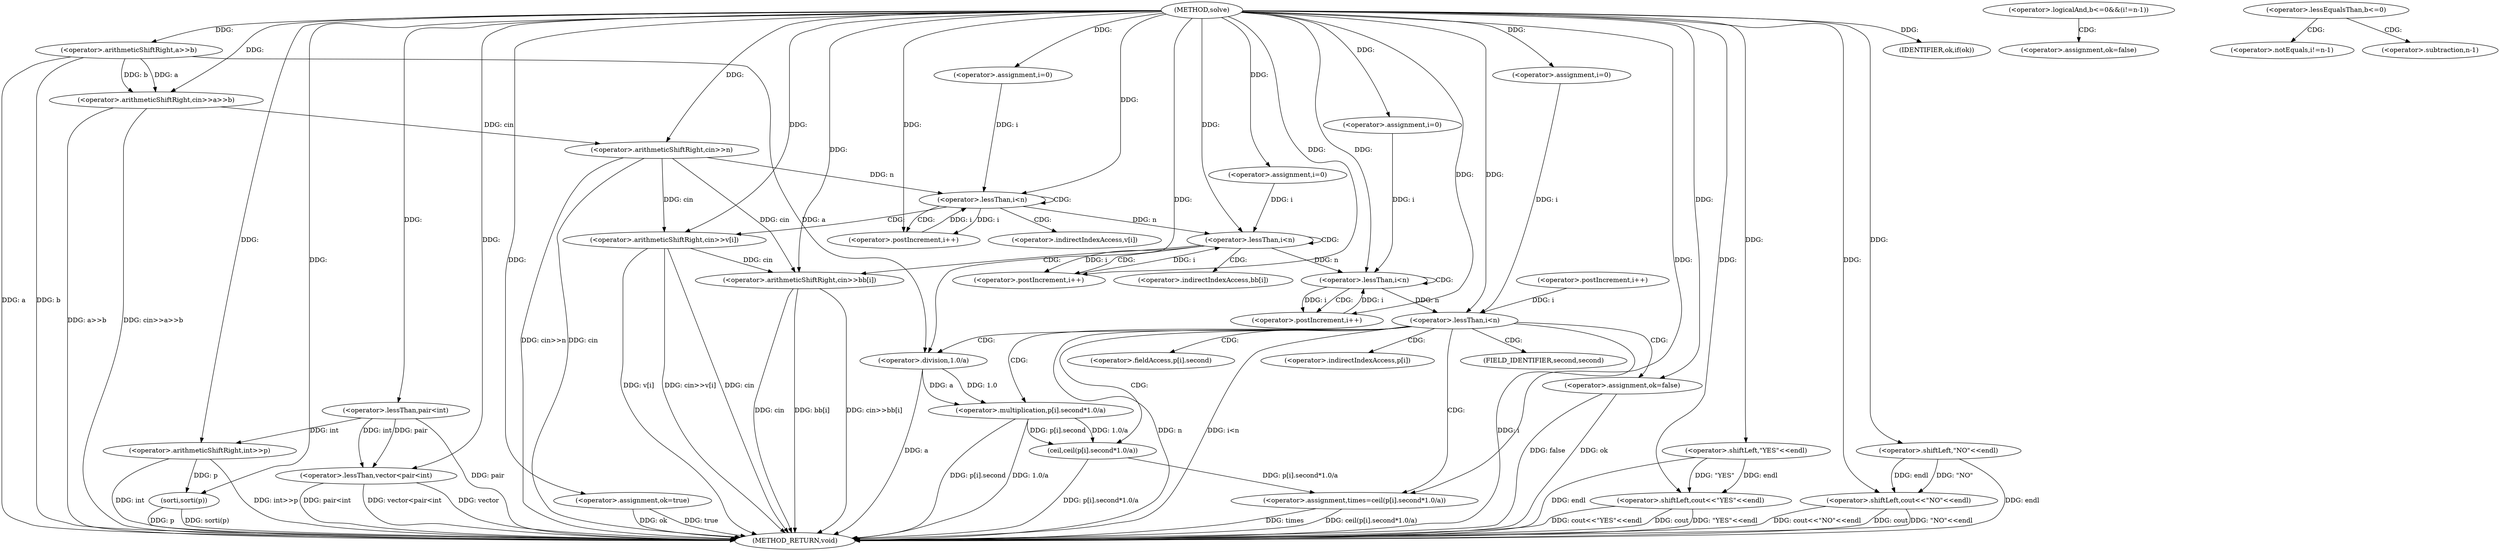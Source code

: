 digraph "solve" {  
"1000115" [label = "(METHOD,solve)" ]
"1000251" [label = "(METHOD_RETURN,void)" ]
"1000119" [label = "(<operator>.arithmeticShiftRight,cin>>a>>b)" ]
"1000125" [label = "(<operator>.arithmeticShiftRight,cin>>n)" ]
"1000181" [label = "(sorti,sorti(p))" ]
"1000184" [label = "(<operator>.assignment,ok=true)" ]
"1000131" [label = "(<operator>.lessThan,vector<pair<int)" ]
"1000136" [label = "(<operator>.arithmeticShiftRight,int>>p)" ]
"1000141" [label = "(<operator>.assignment,i=0)" ]
"1000144" [label = "(<operator>.lessThan,i<n)" ]
"1000147" [label = "(<operator>.postIncrement,i++)" ]
"1000149" [label = "(<operator>.arithmeticShiftRight,cin>>v[i])" ]
"1000156" [label = "(<operator>.assignment,i=0)" ]
"1000159" [label = "(<operator>.lessThan,i<n)" ]
"1000162" [label = "(<operator>.postIncrement,i++)" ]
"1000164" [label = "(<operator>.arithmeticShiftRight,cin>>bb[i])" ]
"1000171" [label = "(<operator>.assignment,i=0)" ]
"1000174" [label = "(<operator>.lessThan,i<n)" ]
"1000177" [label = "(<operator>.postIncrement,i++)" ]
"1000189" [label = "(<operator>.assignment,i=0)" ]
"1000192" [label = "(<operator>.lessThan,i<n)" ]
"1000239" [label = "(IDENTIFIER,ok,if(ok))" ]
"1000240" [label = "(<operator>.shiftLeft,cout<<\"YES\"<<endl)" ]
"1000121" [label = "(<operator>.arithmeticShiftRight,a>>b)" ]
"1000195" [label = "(<operator>.postIncrement,i++)" ]
"1000199" [label = "(<operator>.assignment,times=ceil(p[i].second*1.0/a))" ]
"1000246" [label = "(<operator>.shiftLeft,cout<<\"NO\"<<endl)" ]
"1000133" [label = "(<operator>.lessThan,pair<int)" ]
"1000212" [label = "(<operator>.assignment,ok=false)" ]
"1000242" [label = "(<operator>.shiftLeft,\"YES\"<<endl)" ]
"1000201" [label = "(ceil,ceil(p[i].second*1.0/a))" ]
"1000248" [label = "(<operator>.shiftLeft,\"NO\"<<endl)" ]
"1000202" [label = "(<operator>.multiplication,p[i].second*1.0/a)" ]
"1000208" [label = "(<operator>.division,1.0/a)" ]
"1000151" [label = "(<operator>.indirectIndexAccess,v[i])" ]
"1000166" [label = "(<operator>.indirectIndexAccess,bb[i])" ]
"1000226" [label = "(<operator>.logicalAnd,b<=0&&(i!=n-1))" ]
"1000235" [label = "(<operator>.assignment,ok=false)" ]
"1000227" [label = "(<operator>.lessEqualsThan,b<=0)" ]
"1000230" [label = "(<operator>.notEquals,i!=n-1)" ]
"1000203" [label = "(<operator>.fieldAccess,p[i].second)" ]
"1000232" [label = "(<operator>.subtraction,n-1)" ]
"1000204" [label = "(<operator>.indirectIndexAccess,p[i])" ]
"1000207" [label = "(FIELD_IDENTIFIER,second,second)" ]
  "1000121" -> "1000251"  [ label = "DDG: a"] 
  "1000121" -> "1000251"  [ label = "DDG: b"] 
  "1000119" -> "1000251"  [ label = "DDG: a>>b"] 
  "1000119" -> "1000251"  [ label = "DDG: cin>>a>>b"] 
  "1000125" -> "1000251"  [ label = "DDG: cin"] 
  "1000125" -> "1000251"  [ label = "DDG: cin>>n"] 
  "1000131" -> "1000251"  [ label = "DDG: pair<int"] 
  "1000131" -> "1000251"  [ label = "DDG: vector<pair<int"] 
  "1000136" -> "1000251"  [ label = "DDG: int"] 
  "1000136" -> "1000251"  [ label = "DDG: int>>p"] 
  "1000181" -> "1000251"  [ label = "DDG: p"] 
  "1000181" -> "1000251"  [ label = "DDG: sorti(p)"] 
  "1000184" -> "1000251"  [ label = "DDG: ok"] 
  "1000192" -> "1000251"  [ label = "DDG: i"] 
  "1000192" -> "1000251"  [ label = "DDG: n"] 
  "1000192" -> "1000251"  [ label = "DDG: i<n"] 
  "1000199" -> "1000251"  [ label = "DDG: times"] 
  "1000202" -> "1000251"  [ label = "DDG: p[i].second"] 
  "1000208" -> "1000251"  [ label = "DDG: a"] 
  "1000202" -> "1000251"  [ label = "DDG: 1.0/a"] 
  "1000201" -> "1000251"  [ label = "DDG: p[i].second*1.0/a"] 
  "1000199" -> "1000251"  [ label = "DDG: ceil(p[i].second*1.0/a)"] 
  "1000212" -> "1000251"  [ label = "DDG: ok"] 
  "1000212" -> "1000251"  [ label = "DDG: false"] 
  "1000246" -> "1000251"  [ label = "DDG: cout"] 
  "1000248" -> "1000251"  [ label = "DDG: endl"] 
  "1000246" -> "1000251"  [ label = "DDG: \"NO\"<<endl"] 
  "1000246" -> "1000251"  [ label = "DDG: cout<<\"NO\"<<endl"] 
  "1000240" -> "1000251"  [ label = "DDG: cout"] 
  "1000242" -> "1000251"  [ label = "DDG: endl"] 
  "1000240" -> "1000251"  [ label = "DDG: \"YES\"<<endl"] 
  "1000240" -> "1000251"  [ label = "DDG: cout<<\"YES\"<<endl"] 
  "1000164" -> "1000251"  [ label = "DDG: cin"] 
  "1000164" -> "1000251"  [ label = "DDG: bb[i]"] 
  "1000164" -> "1000251"  [ label = "DDG: cin>>bb[i]"] 
  "1000149" -> "1000251"  [ label = "DDG: cin"] 
  "1000149" -> "1000251"  [ label = "DDG: v[i]"] 
  "1000149" -> "1000251"  [ label = "DDG: cin>>v[i]"] 
  "1000184" -> "1000251"  [ label = "DDG: true"] 
  "1000133" -> "1000251"  [ label = "DDG: pair"] 
  "1000131" -> "1000251"  [ label = "DDG: vector"] 
  "1000115" -> "1000184"  [ label = "DDG: "] 
  "1000115" -> "1000119"  [ label = "DDG: "] 
  "1000121" -> "1000119"  [ label = "DDG: b"] 
  "1000121" -> "1000119"  [ label = "DDG: a"] 
  "1000119" -> "1000125"  [ label = "DDG: cin"] 
  "1000115" -> "1000125"  [ label = "DDG: "] 
  "1000115" -> "1000141"  [ label = "DDG: "] 
  "1000115" -> "1000156"  [ label = "DDG: "] 
  "1000115" -> "1000171"  [ label = "DDG: "] 
  "1000136" -> "1000181"  [ label = "DDG: p"] 
  "1000115" -> "1000181"  [ label = "DDG: "] 
  "1000115" -> "1000189"  [ label = "DDG: "] 
  "1000115" -> "1000239"  [ label = "DDG: "] 
  "1000115" -> "1000121"  [ label = "DDG: "] 
  "1000115" -> "1000131"  [ label = "DDG: "] 
  "1000133" -> "1000131"  [ label = "DDG: int"] 
  "1000133" -> "1000131"  [ label = "DDG: pair"] 
  "1000133" -> "1000136"  [ label = "DDG: int"] 
  "1000115" -> "1000136"  [ label = "DDG: "] 
  "1000141" -> "1000144"  [ label = "DDG: i"] 
  "1000147" -> "1000144"  [ label = "DDG: i"] 
  "1000115" -> "1000144"  [ label = "DDG: "] 
  "1000125" -> "1000144"  [ label = "DDG: n"] 
  "1000144" -> "1000147"  [ label = "DDG: i"] 
  "1000115" -> "1000147"  [ label = "DDG: "] 
  "1000125" -> "1000149"  [ label = "DDG: cin"] 
  "1000115" -> "1000149"  [ label = "DDG: "] 
  "1000156" -> "1000159"  [ label = "DDG: i"] 
  "1000162" -> "1000159"  [ label = "DDG: i"] 
  "1000115" -> "1000159"  [ label = "DDG: "] 
  "1000144" -> "1000159"  [ label = "DDG: n"] 
  "1000159" -> "1000162"  [ label = "DDG: i"] 
  "1000115" -> "1000162"  [ label = "DDG: "] 
  "1000125" -> "1000164"  [ label = "DDG: cin"] 
  "1000149" -> "1000164"  [ label = "DDG: cin"] 
  "1000115" -> "1000164"  [ label = "DDG: "] 
  "1000171" -> "1000174"  [ label = "DDG: i"] 
  "1000177" -> "1000174"  [ label = "DDG: i"] 
  "1000115" -> "1000174"  [ label = "DDG: "] 
  "1000159" -> "1000174"  [ label = "DDG: n"] 
  "1000174" -> "1000177"  [ label = "DDG: i"] 
  "1000115" -> "1000177"  [ label = "DDG: "] 
  "1000189" -> "1000192"  [ label = "DDG: i"] 
  "1000195" -> "1000192"  [ label = "DDG: i"] 
  "1000115" -> "1000192"  [ label = "DDG: "] 
  "1000174" -> "1000192"  [ label = "DDG: n"] 
  "1000201" -> "1000199"  [ label = "DDG: p[i].second*1.0/a"] 
  "1000115" -> "1000240"  [ label = "DDG: "] 
  "1000242" -> "1000240"  [ label = "DDG: \"YES\""] 
  "1000242" -> "1000240"  [ label = "DDG: endl"] 
  "1000115" -> "1000133"  [ label = "DDG: "] 
  "1000115" -> "1000199"  [ label = "DDG: "] 
  "1000115" -> "1000212"  [ label = "DDG: "] 
  "1000115" -> "1000242"  [ label = "DDG: "] 
  "1000115" -> "1000246"  [ label = "DDG: "] 
  "1000248" -> "1000246"  [ label = "DDG: endl"] 
  "1000248" -> "1000246"  [ label = "DDG: \"NO\""] 
  "1000202" -> "1000201"  [ label = "DDG: 1.0/a"] 
  "1000202" -> "1000201"  [ label = "DDG: p[i].second"] 
  "1000115" -> "1000248"  [ label = "DDG: "] 
  "1000208" -> "1000202"  [ label = "DDG: 1.0"] 
  "1000208" -> "1000202"  [ label = "DDG: a"] 
  "1000115" -> "1000208"  [ label = "DDG: "] 
  "1000121" -> "1000208"  [ label = "DDG: a"] 
  "1000144" -> "1000144"  [ label = "CDG: "] 
  "1000144" -> "1000149"  [ label = "CDG: "] 
  "1000144" -> "1000147"  [ label = "CDG: "] 
  "1000144" -> "1000151"  [ label = "CDG: "] 
  "1000159" -> "1000164"  [ label = "CDG: "] 
  "1000159" -> "1000166"  [ label = "CDG: "] 
  "1000159" -> "1000159"  [ label = "CDG: "] 
  "1000159" -> "1000162"  [ label = "CDG: "] 
  "1000174" -> "1000174"  [ label = "CDG: "] 
  "1000174" -> "1000177"  [ label = "CDG: "] 
  "1000192" -> "1000208"  [ label = "CDG: "] 
  "1000192" -> "1000199"  [ label = "CDG: "] 
  "1000192" -> "1000212"  [ label = "CDG: "] 
  "1000192" -> "1000204"  [ label = "CDG: "] 
  "1000192" -> "1000207"  [ label = "CDG: "] 
  "1000192" -> "1000203"  [ label = "CDG: "] 
  "1000192" -> "1000201"  [ label = "CDG: "] 
  "1000192" -> "1000202"  [ label = "CDG: "] 
  "1000226" -> "1000235"  [ label = "CDG: "] 
  "1000227" -> "1000230"  [ label = "CDG: "] 
  "1000227" -> "1000232"  [ label = "CDG: "] 
}
